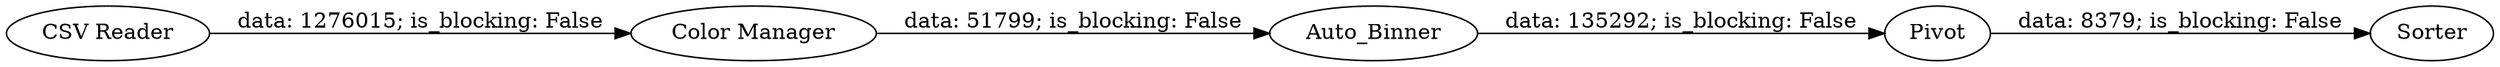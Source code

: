 digraph {
	"9074681286695036048_5" [label=Sorter]
	"9074681286695036048_1" [label="CSV Reader"]
	"9074681286695036048_4" [label=Pivot]
	"9074681286695036048_3" [label=Auto_Binner]
	"9074681286695036048_2" [label="Color Manager"]
	"9074681286695036048_2" -> "9074681286695036048_3" [label="data: 51799; is_blocking: False"]
	"9074681286695036048_3" -> "9074681286695036048_4" [label="data: 135292; is_blocking: False"]
	"9074681286695036048_1" -> "9074681286695036048_2" [label="data: 1276015; is_blocking: False"]
	"9074681286695036048_4" -> "9074681286695036048_5" [label="data: 8379; is_blocking: False"]
	rankdir=LR
}
